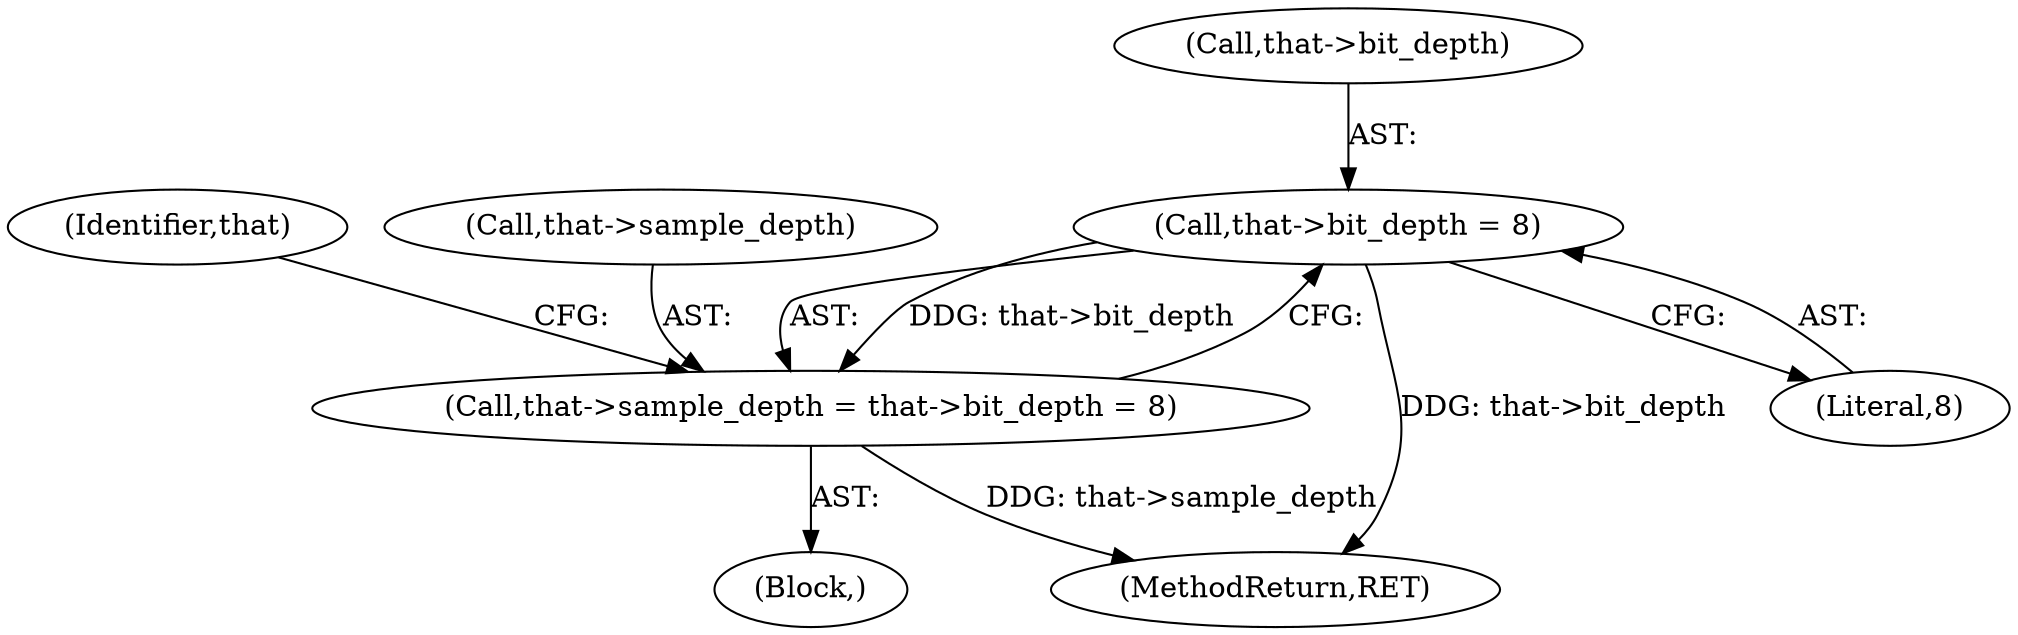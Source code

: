 digraph "0_Android_9d4853418ab2f754c2b63e091c29c5529b8b86ca_80@pointer" {
"1000117" [label="(Call,that->bit_depth = 8)"];
"1000113" [label="(Call,that->sample_depth = that->bit_depth = 8)"];
"1000112" [label="(Block,)"];
"1000117" [label="(Call,that->bit_depth = 8)"];
"1000125" [label="(Identifier,that)"];
"1000118" [label="(Call,that->bit_depth)"];
"1000113" [label="(Call,that->sample_depth = that->bit_depth = 8)"];
"1000173" [label="(MethodReturn,RET)"];
"1000121" [label="(Literal,8)"];
"1000114" [label="(Call,that->sample_depth)"];
"1000117" -> "1000113"  [label="AST: "];
"1000117" -> "1000121"  [label="CFG: "];
"1000118" -> "1000117"  [label="AST: "];
"1000121" -> "1000117"  [label="AST: "];
"1000113" -> "1000117"  [label="CFG: "];
"1000117" -> "1000173"  [label="DDG: that->bit_depth"];
"1000117" -> "1000113"  [label="DDG: that->bit_depth"];
"1000113" -> "1000112"  [label="AST: "];
"1000114" -> "1000113"  [label="AST: "];
"1000125" -> "1000113"  [label="CFG: "];
"1000113" -> "1000173"  [label="DDG: that->sample_depth"];
}
